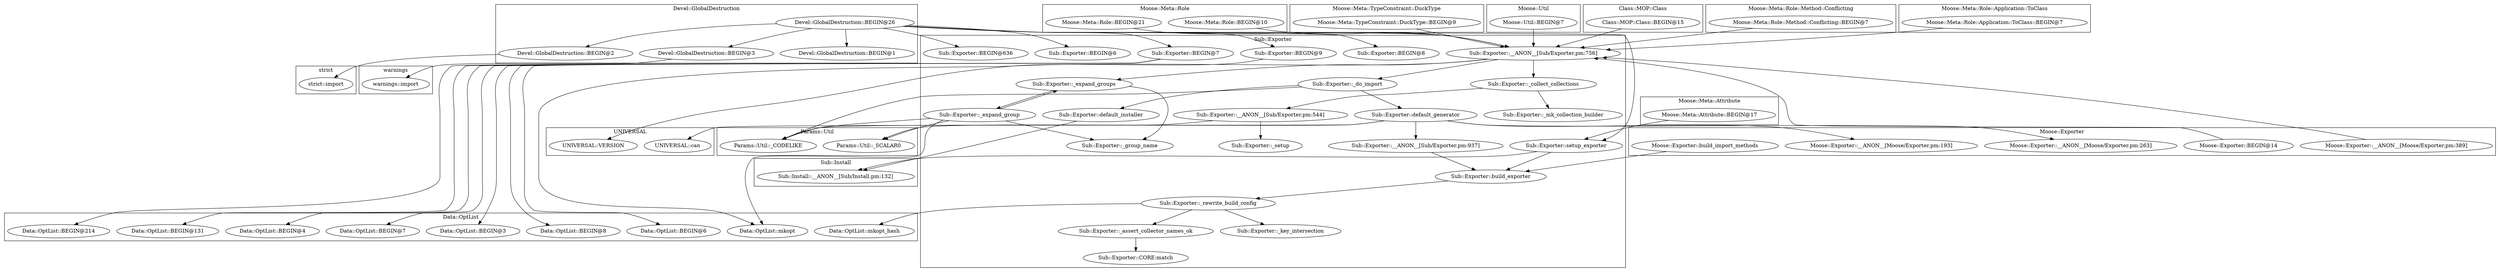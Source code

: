digraph {
graph [overlap=false]
subgraph cluster_warnings {
	label="warnings";
	"warnings::import";
}
subgraph cluster_Data_OptList {
	label="Data::OptList";
	"Data::OptList::BEGIN@214";
	"Data::OptList::mkopt_hash";
	"Data::OptList::BEGIN@131";
	"Data::OptList::mkopt";
	"Data::OptList::BEGIN@4";
	"Data::OptList::BEGIN@7";
	"Data::OptList::BEGIN@3";
	"Data::OptList::BEGIN@8";
	"Data::OptList::BEGIN@6";
}
subgraph cluster_Moose_Exporter {
	label="Moose::Exporter";
	"Moose::Exporter::__ANON__[Moose/Exporter.pm:389]";
	"Moose::Exporter::__ANON__[Moose/Exporter.pm:263]";
	"Moose::Exporter::__ANON__[Moose/Exporter.pm:193]";
	"Moose::Exporter::BEGIN@14";
	"Moose::Exporter::build_import_methods";
}
subgraph cluster_Moose_Meta_Role {
	label="Moose::Meta::Role";
	"Moose::Meta::Role::BEGIN@10";
	"Moose::Meta::Role::BEGIN@21";
}
subgraph cluster_Params_Util {
	label="Params::Util";
	"Params::Util::_SCALAR0";
	"Params::Util::_CODELIKE";
}
subgraph cluster_Sub_Install {
	label="Sub::Install";
	"Sub::Install::__ANON__[Sub/Install.pm:132]";
}
subgraph cluster_UNIVERSAL {
	label="UNIVERSAL";
	"UNIVERSAL::VERSION";
	"UNIVERSAL::can";
}
subgraph cluster_Sub_Exporter {
	label="Sub::Exporter";
	"Sub::Exporter::__ANON__[Sub/Exporter.pm:937]";
	"Sub::Exporter::_expand_group";
	"Sub::Exporter::BEGIN@6";
	"Sub::Exporter::__ANON__[Sub/Exporter.pm:756]";
	"Sub::Exporter::_collect_collections";
	"Sub::Exporter::default_generator";
	"Sub::Exporter::build_exporter";
	"Sub::Exporter::BEGIN@8";
	"Sub::Exporter::__ANON__[Sub/Exporter.pm:544]";
	"Sub::Exporter::BEGIN@9";
	"Sub::Exporter::_do_import";
	"Sub::Exporter::_expand_groups";
	"Sub::Exporter::default_installer";
	"Sub::Exporter::_assert_collector_names_ok";
	"Sub::Exporter::setup_exporter";
	"Sub::Exporter::_key_intersection";
	"Sub::Exporter::CORE:match";
	"Sub::Exporter::_rewrite_build_config";
	"Sub::Exporter::_mk_collection_builder";
	"Sub::Exporter::BEGIN@7";
	"Sub::Exporter::_group_name";
	"Sub::Exporter::_setup";
	"Sub::Exporter::BEGIN@636";
}
subgraph cluster_Moose_Meta_TypeConstraint_DuckType {
	label="Moose::Meta::TypeConstraint::DuckType";
	"Moose::Meta::TypeConstraint::DuckType::BEGIN@9";
}
subgraph cluster_Moose_Util {
	label="Moose::Util";
	"Moose::Util::BEGIN@7";
}
subgraph cluster_strict {
	label="strict";
	"strict::import";
}
subgraph cluster_Devel_GlobalDestruction {
	label="Devel::GlobalDestruction";
	"Devel::GlobalDestruction::BEGIN@26";
	"Devel::GlobalDestruction::BEGIN@3";
	"Devel::GlobalDestruction::BEGIN@2";
	"Devel::GlobalDestruction::BEGIN@1";
}
subgraph cluster_Class_MOP_Class {
	label="Class::MOP::Class";
	"Class::MOP::Class::BEGIN@15";
}
subgraph cluster_Moose_Meta_Role_Method_Conflicting {
	label="Moose::Meta::Role::Method::Conflicting";
	"Moose::Meta::Role::Method::Conflicting::BEGIN@7";
}
subgraph cluster_Moose_Meta_Attribute {
	label="Moose::Meta::Attribute";
	"Moose::Meta::Attribute::BEGIN@17";
}
subgraph cluster_Moose_Meta_Role_Application_ToClass {
	label="Moose::Meta::Role::Application::ToClass";
	"Moose::Meta::Role::Application::ToClass::BEGIN@7";
}
"Moose::Exporter::__ANON__[Moose/Exporter.pm:389]" -> "Sub::Exporter::__ANON__[Sub/Exporter.pm:756]";
"Devel::GlobalDestruction::BEGIN@26" -> "Sub::Exporter::__ANON__[Sub/Exporter.pm:756]";
"Moose::Util::BEGIN@7" -> "Sub::Exporter::__ANON__[Sub/Exporter.pm:756]";
"Moose::Meta::Role::Application::ToClass::BEGIN@7" -> "Sub::Exporter::__ANON__[Sub/Exporter.pm:756]";
"Moose::Meta::TypeConstraint::DuckType::BEGIN@9" -> "Sub::Exporter::__ANON__[Sub/Exporter.pm:756]";
"Class::MOP::Class::BEGIN@15" -> "Sub::Exporter::__ANON__[Sub/Exporter.pm:756]";
"Moose::Meta::Role::BEGIN@21" -> "Sub::Exporter::__ANON__[Sub/Exporter.pm:756]";
"Moose::Meta::Role::Method::Conflicting::BEGIN@7" -> "Sub::Exporter::__ANON__[Sub/Exporter.pm:756]";
"Moose::Meta::Role::BEGIN@10" -> "Sub::Exporter::__ANON__[Sub/Exporter.pm:756]";
"Moose::Exporter::BEGIN@14" -> "Sub::Exporter::__ANON__[Sub/Exporter.pm:756]";
"Sub::Exporter::_do_import" -> "Sub::Exporter::default_generator";
"Sub::Exporter::_do_import" -> "Sub::Exporter::default_installer";
"Sub::Exporter::BEGIN@7" -> "Data::OptList::BEGIN@4";
"Sub::Exporter::default_installer" -> "Sub::Install::__ANON__[Sub/Install.pm:132]";
"Sub::Exporter::setup_exporter" -> "Sub::Install::__ANON__[Sub/Install.pm:132]";
"Sub::Exporter::BEGIN@7" -> "Data::OptList::BEGIN@8";
"Devel::GlobalDestruction::BEGIN@26" -> "Sub::Exporter::BEGIN@6";
"Devel::GlobalDestruction::BEGIN@26" -> "Sub::Exporter::BEGIN@9";
"Sub::Exporter::_rewrite_build_config" -> "Sub::Exporter::_assert_collector_names_ok";
"Sub::Exporter::BEGIN@7" -> "Data::OptList::BEGIN@214";
"Sub::Exporter::default_generator" -> "Moose::Exporter::__ANON__[Moose/Exporter.pm:193]";
"Sub::Exporter::default_generator" -> "Moose::Exporter::__ANON__[Moose/Exporter.pm:263]";
"Devel::GlobalDestruction::BEGIN@26" -> "Sub::Exporter::BEGIN@8";
"Sub::Exporter::__ANON__[Sub/Exporter.pm:756]" -> "Sub::Exporter::_do_import";
"Sub::Exporter::_assert_collector_names_ok" -> "Sub::Exporter::CORE:match";
"Devel::GlobalDestruction::BEGIN@26" -> "Sub::Exporter::BEGIN@7";
"Sub::Exporter::__ANON__[Sub/Exporter.pm:756]" -> "Data::OptList::mkopt";
"Sub::Exporter::_expand_group" -> "Data::OptList::mkopt";
"Sub::Exporter::build_exporter" -> "Sub::Exporter::_rewrite_build_config";
"Devel::GlobalDestruction::BEGIN@26" -> "Devel::GlobalDestruction::BEGIN@1";
"Devel::GlobalDestruction::BEGIN@26" -> "Devel::GlobalDestruction::BEGIN@3";
"Sub::Exporter::BEGIN@7" -> "Data::OptList::BEGIN@7";
"Devel::GlobalDestruction::BEGIN@26" -> "Sub::Exporter::setup_exporter";
"Moose::Meta::Attribute::BEGIN@17" -> "Sub::Exporter::setup_exporter";
"Sub::Exporter::default_generator" -> "UNIVERSAL::can";
"Sub::Exporter::__ANON__[Sub/Exporter.pm:544]" -> "Sub::Exporter::_setup";
"Sub::Exporter::BEGIN@7" -> "Data::OptList::BEGIN@3";
"Sub::Exporter::__ANON__[Sub/Exporter.pm:937]" -> "Sub::Exporter::build_exporter";
"Moose::Exporter::build_import_methods" -> "Sub::Exporter::build_exporter";
"Sub::Exporter::setup_exporter" -> "Sub::Exporter::build_exporter";
"Sub::Exporter::BEGIN@7" -> "Data::OptList::BEGIN@6";
"Devel::GlobalDestruction::BEGIN@3" -> "warnings::import";
"Sub::Exporter::_expand_groups" -> "Sub::Exporter::_group_name";
"Sub::Exporter::_expand_group" -> "Sub::Exporter::_group_name";
"Sub::Exporter::_expand_groups" -> "Sub::Exporter::_expand_group";
"Sub::Exporter::default_generator" -> "Params::Util::_CODELIKE";
"Sub::Exporter::_expand_group" -> "Params::Util::_CODELIKE";
"Sub::Exporter::_do_import" -> "Params::Util::_CODELIKE";
"Sub::Exporter::__ANON__[Sub/Exporter.pm:756]" -> "Sub::Exporter::_collect_collections";
"Sub::Exporter::__ANON__[Sub/Exporter.pm:756]" -> "Sub::Exporter::_expand_groups";
"Sub::Exporter::_expand_group" -> "Sub::Exporter::_expand_groups";
"Devel::GlobalDestruction::BEGIN@26" -> "Sub::Exporter::BEGIN@636";
"Sub::Exporter::default_generator" -> "Sub::Exporter::__ANON__[Sub/Exporter.pm:937]";
"Sub::Exporter::BEGIN@7" -> "Data::OptList::BEGIN@131";
"Sub::Exporter::_expand_group" -> "Params::Util::_SCALAR0";
"Sub::Exporter::__ANON__[Sub/Exporter.pm:544]" -> "Params::Util::_SCALAR0";
"Sub::Exporter::_collect_collections" -> "Sub::Exporter::__ANON__[Sub/Exporter.pm:544]";
"Sub::Exporter::_rewrite_build_config" -> "Data::OptList::mkopt_hash";
"Devel::GlobalDestruction::BEGIN@26" -> "Devel::GlobalDestruction::BEGIN@2";
"Sub::Exporter::_rewrite_build_config" -> "Sub::Exporter::_key_intersection";
"Sub::Exporter::_collect_collections" -> "Sub::Exporter::_mk_collection_builder";
"Sub::Exporter::BEGIN@9" -> "UNIVERSAL::VERSION";
"Devel::GlobalDestruction::BEGIN@2" -> "strict::import";
}
